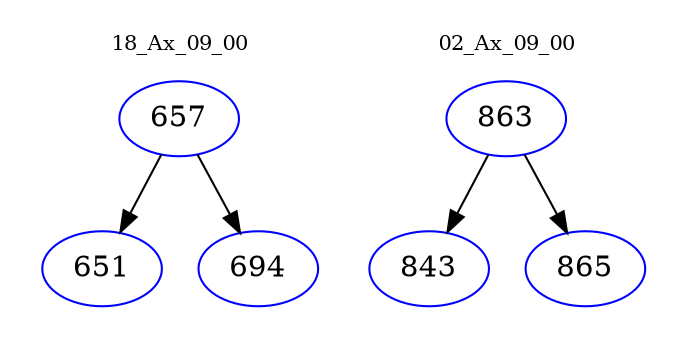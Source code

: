 digraph{
subgraph cluster_0 {
color = white
label = "18_Ax_09_00";
fontsize=10;
T0_657 [label="657", color="blue"]
T0_657 -> T0_651 [color="black"]
T0_651 [label="651", color="blue"]
T0_657 -> T0_694 [color="black"]
T0_694 [label="694", color="blue"]
}
subgraph cluster_1 {
color = white
label = "02_Ax_09_00";
fontsize=10;
T1_863 [label="863", color="blue"]
T1_863 -> T1_843 [color="black"]
T1_843 [label="843", color="blue"]
T1_863 -> T1_865 [color="black"]
T1_865 [label="865", color="blue"]
}
}
